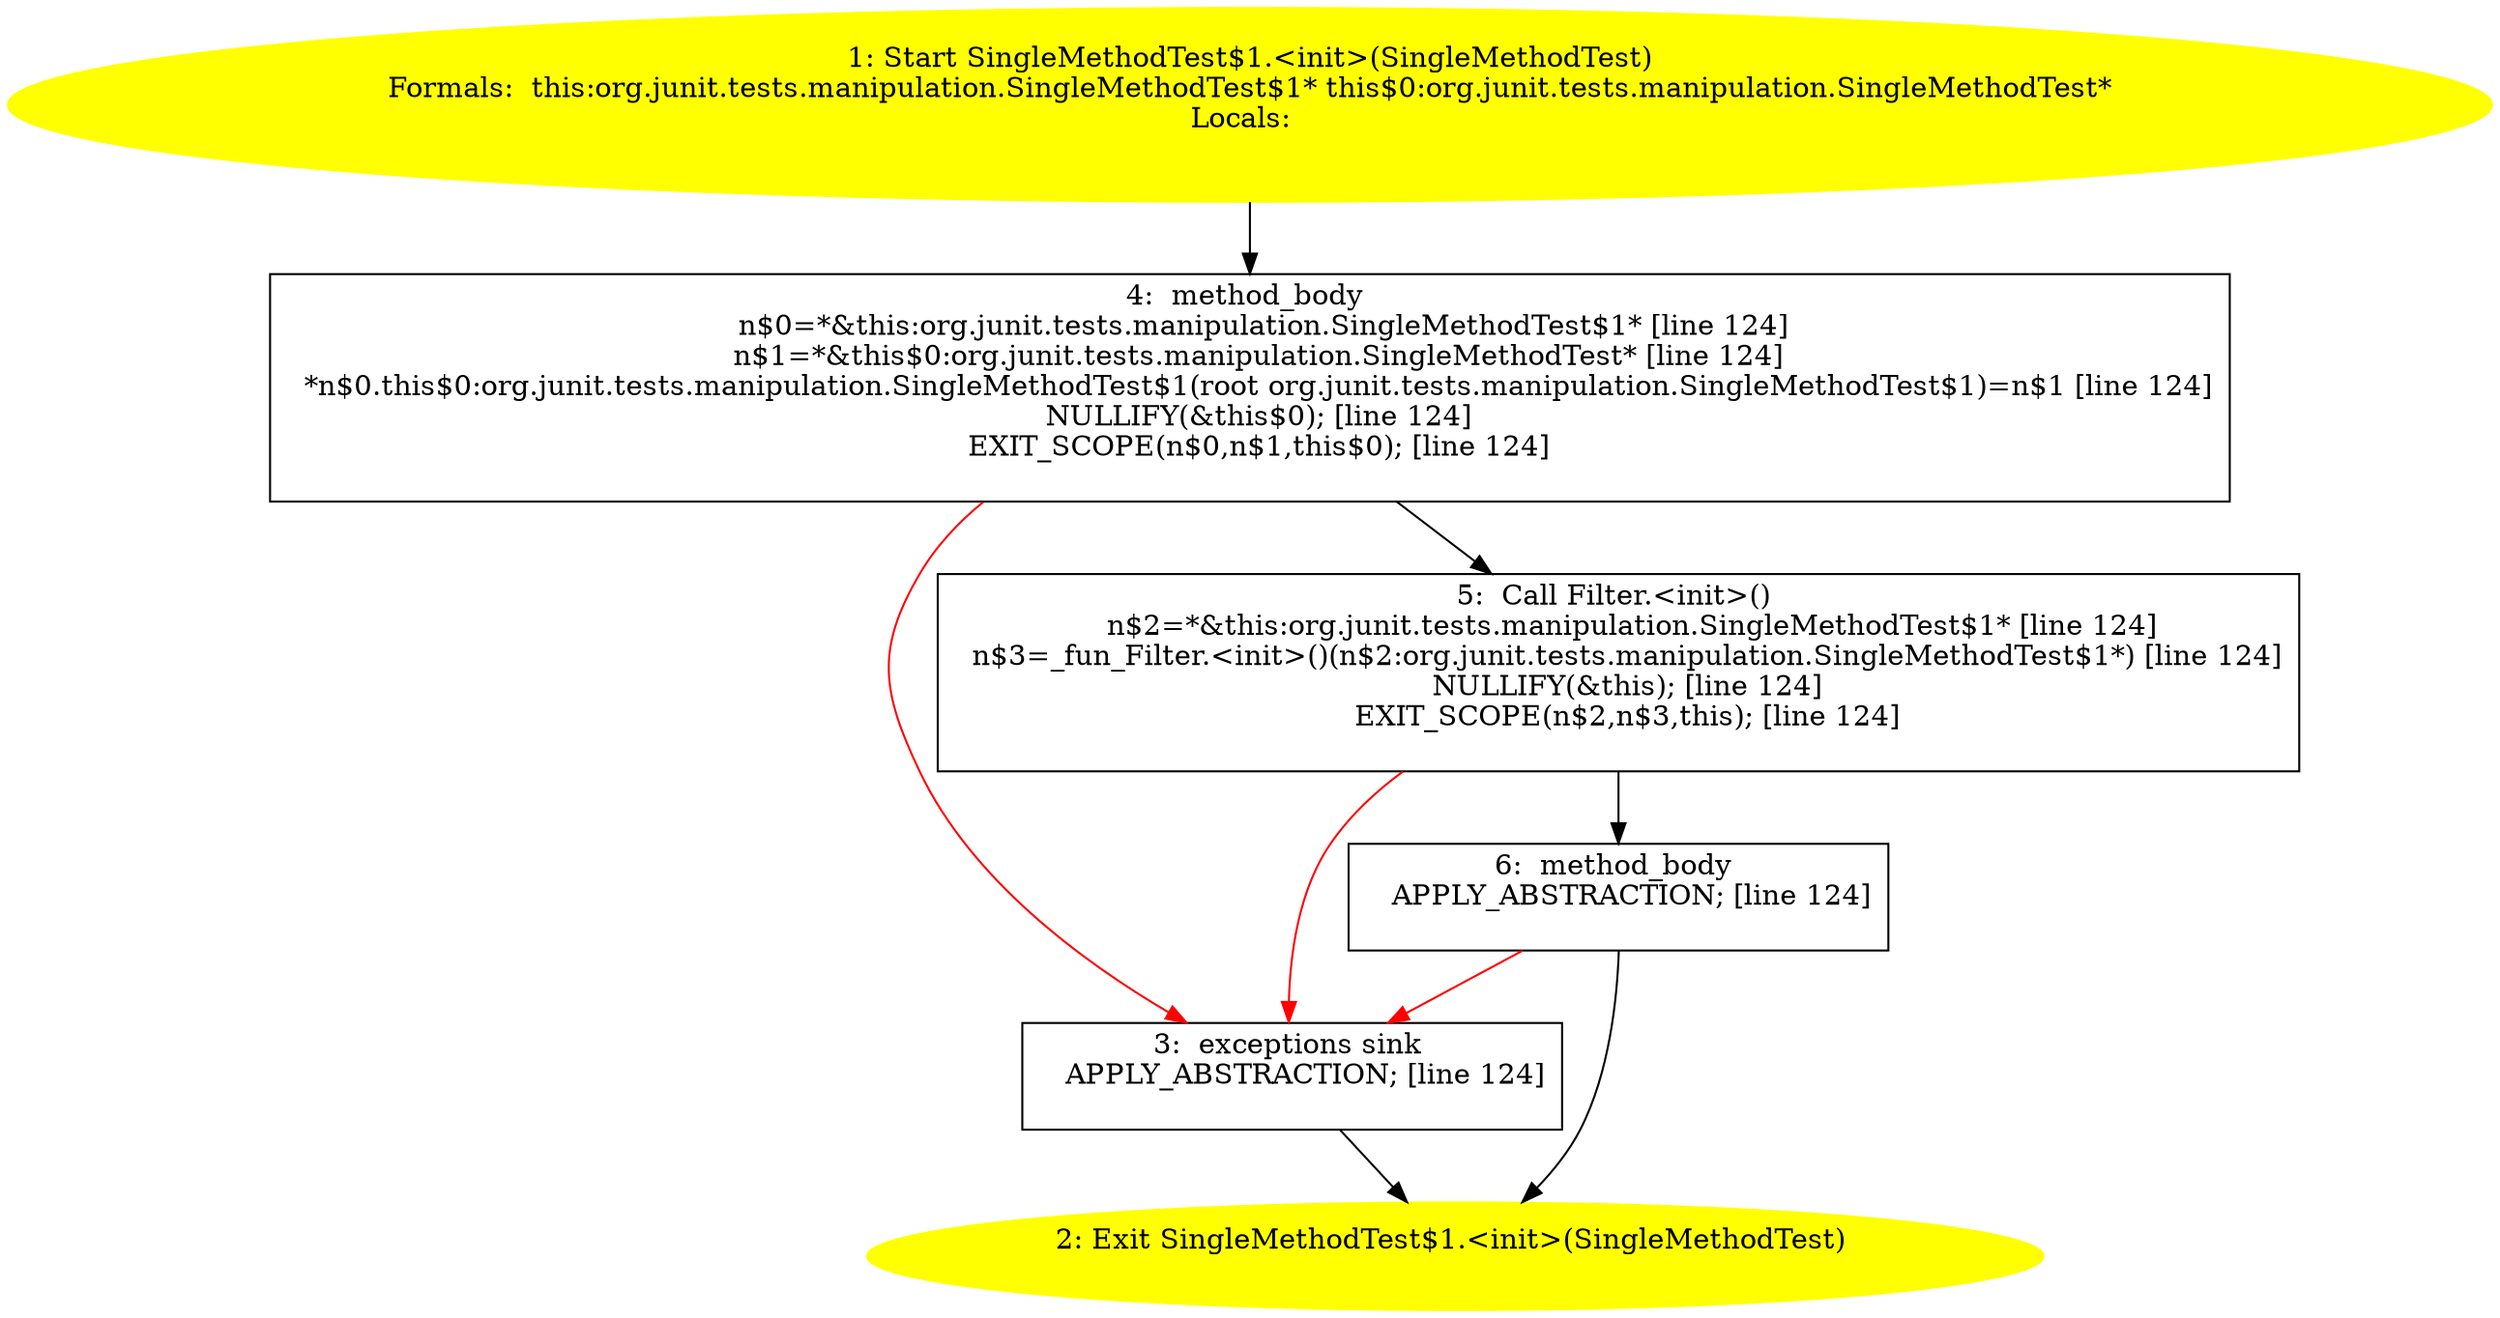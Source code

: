 /* @generated */
digraph cfg {
"org.junit.tests.manipulation.SingleMethodTest$1.<init>(org.junit.tests.manipulation.SingleMethodTest.2c9b31d2ddbc2759f212a70968b95d44_1" [label="1: Start SingleMethodTest$1.<init>(SingleMethodTest)\nFormals:  this:org.junit.tests.manipulation.SingleMethodTest$1* this$0:org.junit.tests.manipulation.SingleMethodTest*\nLocals:  \n  " color=yellow style=filled]
	

	 "org.junit.tests.manipulation.SingleMethodTest$1.<init>(org.junit.tests.manipulation.SingleMethodTest.2c9b31d2ddbc2759f212a70968b95d44_1" -> "org.junit.tests.manipulation.SingleMethodTest$1.<init>(org.junit.tests.manipulation.SingleMethodTest.2c9b31d2ddbc2759f212a70968b95d44_4" ;
"org.junit.tests.manipulation.SingleMethodTest$1.<init>(org.junit.tests.manipulation.SingleMethodTest.2c9b31d2ddbc2759f212a70968b95d44_2" [label="2: Exit SingleMethodTest$1.<init>(SingleMethodTest) \n  " color=yellow style=filled]
	

"org.junit.tests.manipulation.SingleMethodTest$1.<init>(org.junit.tests.manipulation.SingleMethodTest.2c9b31d2ddbc2759f212a70968b95d44_3" [label="3:  exceptions sink \n   APPLY_ABSTRACTION; [line 124]\n " shape="box"]
	

	 "org.junit.tests.manipulation.SingleMethodTest$1.<init>(org.junit.tests.manipulation.SingleMethodTest.2c9b31d2ddbc2759f212a70968b95d44_3" -> "org.junit.tests.manipulation.SingleMethodTest$1.<init>(org.junit.tests.manipulation.SingleMethodTest.2c9b31d2ddbc2759f212a70968b95d44_2" ;
"org.junit.tests.manipulation.SingleMethodTest$1.<init>(org.junit.tests.manipulation.SingleMethodTest.2c9b31d2ddbc2759f212a70968b95d44_4" [label="4:  method_body \n   n$0=*&this:org.junit.tests.manipulation.SingleMethodTest$1* [line 124]\n  n$1=*&this$0:org.junit.tests.manipulation.SingleMethodTest* [line 124]\n  *n$0.this$0:org.junit.tests.manipulation.SingleMethodTest$1(root org.junit.tests.manipulation.SingleMethodTest$1)=n$1 [line 124]\n  NULLIFY(&this$0); [line 124]\n  EXIT_SCOPE(n$0,n$1,this$0); [line 124]\n " shape="box"]
	

	 "org.junit.tests.manipulation.SingleMethodTest$1.<init>(org.junit.tests.manipulation.SingleMethodTest.2c9b31d2ddbc2759f212a70968b95d44_4" -> "org.junit.tests.manipulation.SingleMethodTest$1.<init>(org.junit.tests.manipulation.SingleMethodTest.2c9b31d2ddbc2759f212a70968b95d44_5" ;
	 "org.junit.tests.manipulation.SingleMethodTest$1.<init>(org.junit.tests.manipulation.SingleMethodTest.2c9b31d2ddbc2759f212a70968b95d44_4" -> "org.junit.tests.manipulation.SingleMethodTest$1.<init>(org.junit.tests.manipulation.SingleMethodTest.2c9b31d2ddbc2759f212a70968b95d44_3" [color="red" ];
"org.junit.tests.manipulation.SingleMethodTest$1.<init>(org.junit.tests.manipulation.SingleMethodTest.2c9b31d2ddbc2759f212a70968b95d44_5" [label="5:  Call Filter.<init>() \n   n$2=*&this:org.junit.tests.manipulation.SingleMethodTest$1* [line 124]\n  n$3=_fun_Filter.<init>()(n$2:org.junit.tests.manipulation.SingleMethodTest$1*) [line 124]\n  NULLIFY(&this); [line 124]\n  EXIT_SCOPE(n$2,n$3,this); [line 124]\n " shape="box"]
	

	 "org.junit.tests.manipulation.SingleMethodTest$1.<init>(org.junit.tests.manipulation.SingleMethodTest.2c9b31d2ddbc2759f212a70968b95d44_5" -> "org.junit.tests.manipulation.SingleMethodTest$1.<init>(org.junit.tests.manipulation.SingleMethodTest.2c9b31d2ddbc2759f212a70968b95d44_6" ;
	 "org.junit.tests.manipulation.SingleMethodTest$1.<init>(org.junit.tests.manipulation.SingleMethodTest.2c9b31d2ddbc2759f212a70968b95d44_5" -> "org.junit.tests.manipulation.SingleMethodTest$1.<init>(org.junit.tests.manipulation.SingleMethodTest.2c9b31d2ddbc2759f212a70968b95d44_3" [color="red" ];
"org.junit.tests.manipulation.SingleMethodTest$1.<init>(org.junit.tests.manipulation.SingleMethodTest.2c9b31d2ddbc2759f212a70968b95d44_6" [label="6:  method_body \n   APPLY_ABSTRACTION; [line 124]\n " shape="box"]
	

	 "org.junit.tests.manipulation.SingleMethodTest$1.<init>(org.junit.tests.manipulation.SingleMethodTest.2c9b31d2ddbc2759f212a70968b95d44_6" -> "org.junit.tests.manipulation.SingleMethodTest$1.<init>(org.junit.tests.manipulation.SingleMethodTest.2c9b31d2ddbc2759f212a70968b95d44_2" ;
	 "org.junit.tests.manipulation.SingleMethodTest$1.<init>(org.junit.tests.manipulation.SingleMethodTest.2c9b31d2ddbc2759f212a70968b95d44_6" -> "org.junit.tests.manipulation.SingleMethodTest$1.<init>(org.junit.tests.manipulation.SingleMethodTest.2c9b31d2ddbc2759f212a70968b95d44_3" [color="red" ];
}
